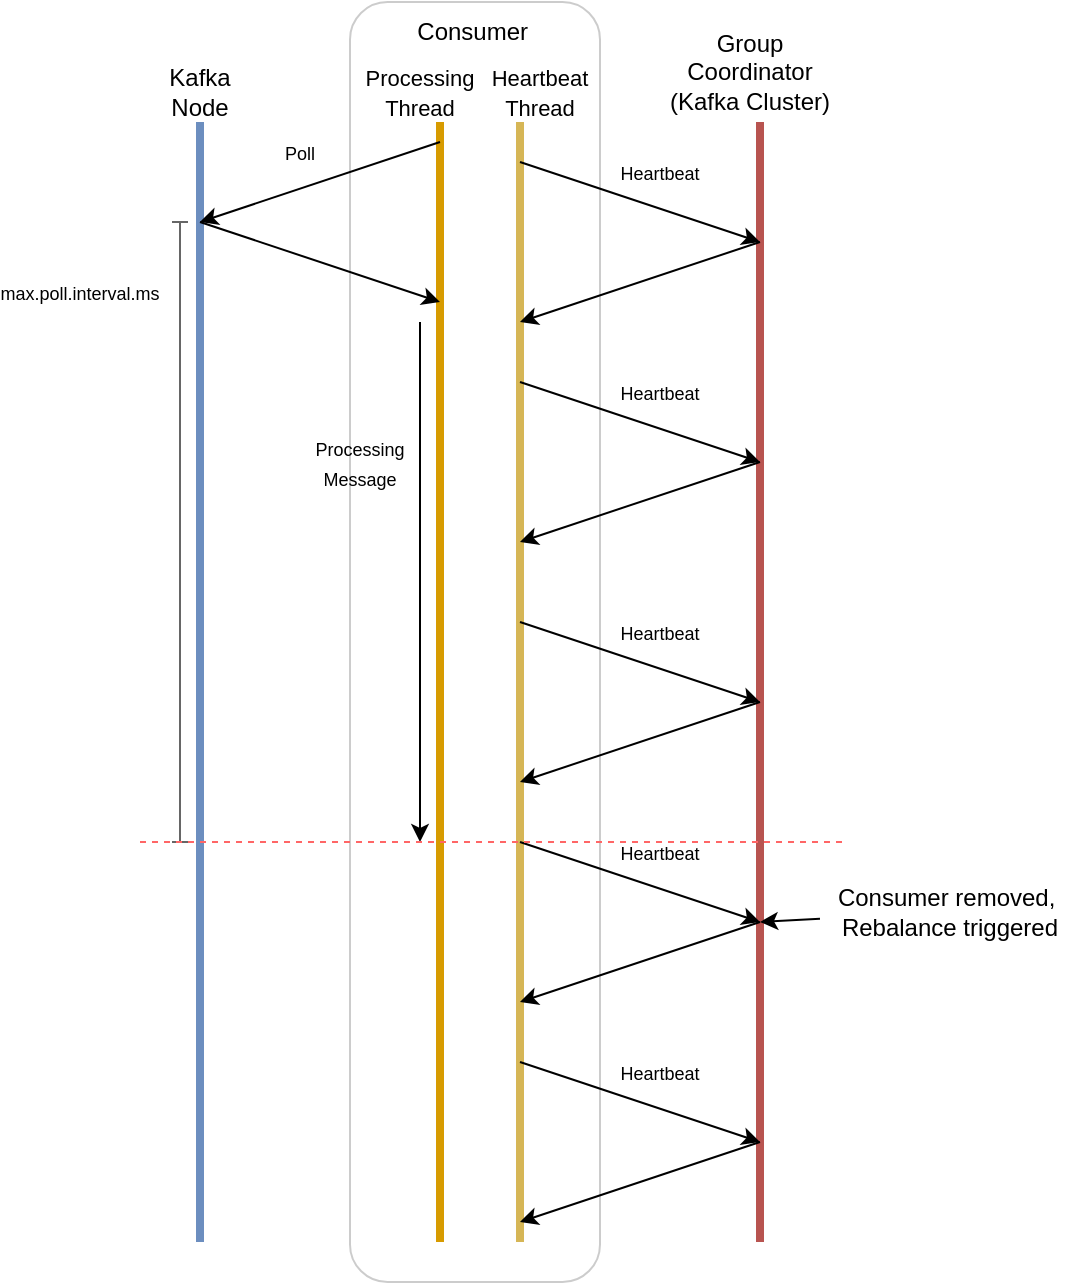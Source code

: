 <mxfile version="23.1.1" type="github">
  <diagram name="페이지-1" id="Xa38Sybxr32NkZHonVsy">
    <mxGraphModel dx="283" dy="539" grid="1" gridSize="10" guides="1" tooltips="1" connect="1" arrows="1" fold="1" page="1" pageScale="1" pageWidth="1169" pageHeight="827" math="0" shadow="0">
      <root>
        <mxCell id="0" />
        <mxCell id="1" parent="0" />
        <mxCell id="PRsRDHQmLPShGL4FB_sg-80" value="" style="rounded=1;whiteSpace=wrap;html=1;fillColor=none;opacity=20;" parent="1" vertex="1">
          <mxGeometry x="195" y="20" width="125" height="640" as="geometry" />
        </mxCell>
        <mxCell id="PRsRDHQmLPShGL4FB_sg-1" value="" style="endArrow=none;html=1;rounded=0;fillColor=#dae8fc;strokeColor=#6c8ebf;strokeWidth=4;" parent="1" edge="1">
          <mxGeometry width="50" height="50" relative="1" as="geometry">
            <mxPoint x="120" y="640" as="sourcePoint" />
            <mxPoint x="120" y="80" as="targetPoint" />
          </mxGeometry>
        </mxCell>
        <mxCell id="PRsRDHQmLPShGL4FB_sg-2" value="Kafka Node" style="text;html=1;strokeColor=none;fillColor=none;align=center;verticalAlign=middle;whiteSpace=wrap;rounded=0;" parent="1" vertex="1">
          <mxGeometry x="90" y="50" width="60" height="30" as="geometry" />
        </mxCell>
        <mxCell id="PRsRDHQmLPShGL4FB_sg-3" value="" style="endArrow=none;html=1;rounded=0;fillColor=#ffe6cc;strokeColor=#d79b00;strokeWidth=4;jumpStyle=none;" parent="1" edge="1">
          <mxGeometry width="50" height="50" relative="1" as="geometry">
            <mxPoint x="240" y="640" as="sourcePoint" />
            <mxPoint x="240" y="80" as="targetPoint" />
          </mxGeometry>
        </mxCell>
        <mxCell id="PRsRDHQmLPShGL4FB_sg-4" value="Consumer&amp;nbsp;" style="text;html=1;strokeColor=none;fillColor=none;align=center;verticalAlign=middle;whiteSpace=wrap;rounded=0;" parent="1" vertex="1">
          <mxGeometry x="222.5" y="20" width="70" height="30" as="geometry" />
        </mxCell>
        <mxCell id="PRsRDHQmLPShGL4FB_sg-6" value="" style="endArrow=none;html=1;rounded=0;fillColor=#fff2cc;strokeColor=#d6b656;strokeWidth=4;" parent="1" edge="1">
          <mxGeometry width="50" height="50" relative="1" as="geometry">
            <mxPoint x="280" y="640" as="sourcePoint" />
            <mxPoint x="280" y="80" as="targetPoint" />
          </mxGeometry>
        </mxCell>
        <mxCell id="PRsRDHQmLPShGL4FB_sg-7" value="" style="endArrow=none;html=1;rounded=0;fillColor=#f8cecc;strokeColor=#b85450;strokeWidth=4;" parent="1" edge="1">
          <mxGeometry width="50" height="50" relative="1" as="geometry">
            <mxPoint x="400" y="640" as="sourcePoint" />
            <mxPoint x="400" y="80" as="targetPoint" />
          </mxGeometry>
        </mxCell>
        <mxCell id="PRsRDHQmLPShGL4FB_sg-8" value="Group Coordinator (Kafka Cluster)" style="text;html=1;strokeColor=none;fillColor=none;align=center;verticalAlign=middle;whiteSpace=wrap;rounded=0;" parent="1" vertex="1">
          <mxGeometry x="350" y="40" width="90" height="30" as="geometry" />
        </mxCell>
        <mxCell id="PRsRDHQmLPShGL4FB_sg-12" value="" style="endArrow=classic;html=1;rounded=0;" parent="1" edge="1">
          <mxGeometry width="50" height="50" relative="1" as="geometry">
            <mxPoint x="240" y="90" as="sourcePoint" />
            <mxPoint x="120" y="130" as="targetPoint" />
          </mxGeometry>
        </mxCell>
        <mxCell id="PRsRDHQmLPShGL4FB_sg-14" value="" style="endArrow=classic;html=1;rounded=0;" parent="1" edge="1">
          <mxGeometry width="50" height="50" relative="1" as="geometry">
            <mxPoint x="120" y="130" as="sourcePoint" />
            <mxPoint x="240" y="170" as="targetPoint" />
          </mxGeometry>
        </mxCell>
        <mxCell id="PRsRDHQmLPShGL4FB_sg-15" value="&lt;font style=&quot;font-size: 9px;&quot;&gt;Poll&lt;/font&gt;" style="text;html=1;strokeColor=none;fillColor=none;align=center;verticalAlign=middle;whiteSpace=wrap;rounded=0;" parent="1" vertex="1">
          <mxGeometry x="140" y="80" width="60" height="30" as="geometry" />
        </mxCell>
        <mxCell id="PRsRDHQmLPShGL4FB_sg-16" value="" style="endArrow=classic;html=1;rounded=0;" parent="1" edge="1">
          <mxGeometry width="50" height="50" relative="1" as="geometry">
            <mxPoint x="280" y="100" as="sourcePoint" />
            <mxPoint x="400" y="140" as="targetPoint" />
          </mxGeometry>
        </mxCell>
        <mxCell id="PRsRDHQmLPShGL4FB_sg-17" value="" style="endArrow=classic;html=1;rounded=0;" parent="1" edge="1">
          <mxGeometry width="50" height="50" relative="1" as="geometry">
            <mxPoint x="400" y="140" as="sourcePoint" />
            <mxPoint x="280" y="180" as="targetPoint" />
          </mxGeometry>
        </mxCell>
        <mxCell id="PRsRDHQmLPShGL4FB_sg-19" value="&lt;font style=&quot;font-size: 9px;&quot;&gt;Heartbeat&lt;/font&gt;" style="text;html=1;strokeColor=none;fillColor=none;align=center;verticalAlign=middle;whiteSpace=wrap;rounded=0;" parent="1" vertex="1">
          <mxGeometry x="320" y="90" width="60" height="30" as="geometry" />
        </mxCell>
        <mxCell id="PRsRDHQmLPShGL4FB_sg-21" value="&lt;font style=&quot;font-size: 11px;&quot;&gt;Processing Thread&lt;/font&gt;" style="text;html=1;strokeColor=none;fillColor=none;align=center;verticalAlign=middle;whiteSpace=wrap;rounded=0;" parent="1" vertex="1">
          <mxGeometry x="200" y="50" width="60" height="30" as="geometry" />
        </mxCell>
        <mxCell id="PRsRDHQmLPShGL4FB_sg-22" value="&lt;font style=&quot;font-size: 11px;&quot;&gt;Heartbeat Thread&lt;/font&gt;" style="text;html=1;strokeColor=none;fillColor=none;align=center;verticalAlign=middle;whiteSpace=wrap;rounded=0;" parent="1" vertex="1">
          <mxGeometry x="260" y="50" width="60" height="30" as="geometry" />
        </mxCell>
        <mxCell id="PRsRDHQmLPShGL4FB_sg-27" value="" style="endArrow=classic;html=1;rounded=0;" parent="1" edge="1">
          <mxGeometry width="50" height="50" relative="1" as="geometry">
            <mxPoint x="280" y="210" as="sourcePoint" />
            <mxPoint x="400" y="250" as="targetPoint" />
          </mxGeometry>
        </mxCell>
        <mxCell id="PRsRDHQmLPShGL4FB_sg-28" value="" style="endArrow=classic;html=1;rounded=0;" parent="1" edge="1">
          <mxGeometry width="50" height="50" relative="1" as="geometry">
            <mxPoint x="400" y="250" as="sourcePoint" />
            <mxPoint x="280" y="290" as="targetPoint" />
          </mxGeometry>
        </mxCell>
        <mxCell id="PRsRDHQmLPShGL4FB_sg-37" value="&lt;font style=&quot;font-size: 9px;&quot;&gt;Heartbeat&lt;/font&gt;" style="text;html=1;strokeColor=none;fillColor=none;align=center;verticalAlign=middle;whiteSpace=wrap;rounded=0;" parent="1" vertex="1">
          <mxGeometry x="320" y="200" width="60" height="30" as="geometry" />
        </mxCell>
        <mxCell id="PRsRDHQmLPShGL4FB_sg-41" value="" style="endArrow=classic;html=1;rounded=0;" parent="1" edge="1">
          <mxGeometry width="50" height="50" relative="1" as="geometry">
            <mxPoint x="230" y="180" as="sourcePoint" />
            <mxPoint x="230" y="440" as="targetPoint" />
          </mxGeometry>
        </mxCell>
        <mxCell id="PRsRDHQmLPShGL4FB_sg-42" value="&lt;font style=&quot;font-size: 9px;&quot;&gt;Processing&lt;br&gt;Message&lt;br&gt;&lt;/font&gt;" style="text;html=1;strokeColor=none;fillColor=none;align=center;verticalAlign=middle;whiteSpace=wrap;rounded=0;" parent="1" vertex="1">
          <mxGeometry x="170" y="235" width="60" height="30" as="geometry" />
        </mxCell>
        <mxCell id="PRsRDHQmLPShGL4FB_sg-78" value="" style="html=1;rounded=0;startArrow=baseDash;startFill=0;endArrow=baseDash;endFill=0;fillColor=#f5f5f5;strokeColor=#666666;" parent="1" edge="1">
          <mxGeometry width="100" relative="1" as="geometry">
            <mxPoint x="110" y="130" as="sourcePoint" />
            <mxPoint x="110" y="440" as="targetPoint" />
          </mxGeometry>
        </mxCell>
        <mxCell id="PRsRDHQmLPShGL4FB_sg-79" value="&lt;font style=&quot;font-size: 9px;&quot;&gt;max.poll.interval.ms&lt;/font&gt;" style="text;html=1;strokeColor=none;fillColor=none;align=center;verticalAlign=middle;whiteSpace=wrap;rounded=0;" parent="1" vertex="1">
          <mxGeometry x="30" y="150" width="60" height="30" as="geometry" />
        </mxCell>
        <mxCell id="oqUOR3162RlbSIQF4fbN-5" value="" style="endArrow=classic;html=1;rounded=0;" parent="1" edge="1">
          <mxGeometry width="50" height="50" relative="1" as="geometry">
            <mxPoint x="280" y="330" as="sourcePoint" />
            <mxPoint x="400" y="370" as="targetPoint" />
          </mxGeometry>
        </mxCell>
        <mxCell id="oqUOR3162RlbSIQF4fbN-6" value="" style="endArrow=classic;html=1;rounded=0;" parent="1" edge="1">
          <mxGeometry width="50" height="50" relative="1" as="geometry">
            <mxPoint x="400" y="370" as="sourcePoint" />
            <mxPoint x="280" y="410" as="targetPoint" />
          </mxGeometry>
        </mxCell>
        <mxCell id="oqUOR3162RlbSIQF4fbN-7" value="" style="endArrow=classic;html=1;rounded=0;" parent="1" edge="1">
          <mxGeometry width="50" height="50" relative="1" as="geometry">
            <mxPoint x="280" y="440" as="sourcePoint" />
            <mxPoint x="400" y="480" as="targetPoint" />
          </mxGeometry>
        </mxCell>
        <mxCell id="oqUOR3162RlbSIQF4fbN-8" value="" style="endArrow=classic;html=1;rounded=0;" parent="1" edge="1">
          <mxGeometry width="50" height="50" relative="1" as="geometry">
            <mxPoint x="400" y="480" as="sourcePoint" />
            <mxPoint x="280" y="520" as="targetPoint" />
          </mxGeometry>
        </mxCell>
        <mxCell id="oqUOR3162RlbSIQF4fbN-9" value="" style="endArrow=classic;html=1;rounded=0;" parent="1" edge="1">
          <mxGeometry width="50" height="50" relative="1" as="geometry">
            <mxPoint x="280" y="550" as="sourcePoint" />
            <mxPoint x="400" y="590" as="targetPoint" />
          </mxGeometry>
        </mxCell>
        <mxCell id="oqUOR3162RlbSIQF4fbN-10" value="" style="endArrow=classic;html=1;rounded=0;" parent="1" edge="1">
          <mxGeometry width="50" height="50" relative="1" as="geometry">
            <mxPoint x="400" y="590" as="sourcePoint" />
            <mxPoint x="280" y="630" as="targetPoint" />
          </mxGeometry>
        </mxCell>
        <mxCell id="oqUOR3162RlbSIQF4fbN-11" value="&lt;font style=&quot;font-size: 9px;&quot;&gt;Heartbeat&lt;/font&gt;" style="text;html=1;strokeColor=none;fillColor=none;align=center;verticalAlign=middle;whiteSpace=wrap;rounded=0;" parent="1" vertex="1">
          <mxGeometry x="320" y="320" width="60" height="30" as="geometry" />
        </mxCell>
        <mxCell id="oqUOR3162RlbSIQF4fbN-12" value="&lt;font style=&quot;font-size: 9px;&quot;&gt;Heartbeat&lt;/font&gt;" style="text;html=1;strokeColor=none;fillColor=none;align=center;verticalAlign=middle;whiteSpace=wrap;rounded=0;" parent="1" vertex="1">
          <mxGeometry x="320" y="430" width="60" height="30" as="geometry" />
        </mxCell>
        <mxCell id="oqUOR3162RlbSIQF4fbN-13" value="&lt;font style=&quot;font-size: 9px;&quot;&gt;Heartbeat&lt;/font&gt;" style="text;html=1;strokeColor=none;fillColor=none;align=center;verticalAlign=middle;whiteSpace=wrap;rounded=0;" parent="1" vertex="1">
          <mxGeometry x="320" y="540" width="60" height="30" as="geometry" />
        </mxCell>
        <mxCell id="Tu-CraDxK3bapmdF6ww2-2" value="" style="endArrow=none;dashed=1;html=1;rounded=0;strokeColor=#FF6666;" edge="1" parent="1">
          <mxGeometry width="50" height="50" relative="1" as="geometry">
            <mxPoint x="90" y="440" as="sourcePoint" />
            <mxPoint x="442.162" y="440" as="targetPoint" />
          </mxGeometry>
        </mxCell>
        <mxCell id="Tu-CraDxK3bapmdF6ww2-4" style="rounded=0;orthogonalLoop=1;jettySize=auto;html=1;" edge="1" parent="1" source="Tu-CraDxK3bapmdF6ww2-3">
          <mxGeometry relative="1" as="geometry">
            <mxPoint x="400.0" y="480" as="targetPoint" />
          </mxGeometry>
        </mxCell>
        <mxCell id="Tu-CraDxK3bapmdF6ww2-3" value="Consumer removed,&amp;nbsp;&lt;br&gt;Rebalance triggered" style="text;html=1;strokeColor=none;fillColor=none;align=center;verticalAlign=middle;whiteSpace=wrap;rounded=0;" vertex="1" parent="1">
          <mxGeometry x="430" y="460" width="130" height="30" as="geometry" />
        </mxCell>
      </root>
    </mxGraphModel>
  </diagram>
</mxfile>
